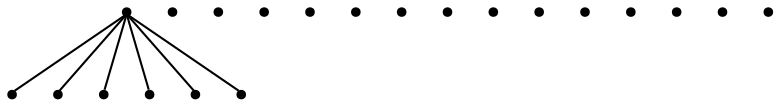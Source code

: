 graph {
  node [shape=point,comment="{\"directed\":false,\"doi\":\"10.1007/978-3-319-50106-2_15\",\"figure\":\"7 (1)\"}"]

  v0 [pos="1313.7009729479382,949.8753033322108"]
  v1 [pos="1118.2572656105224,949.8753033322108"]
  v2 [pos="1040.9533349225228,949.8753033322107"]
  v3 [pos="899.4682788952576,949.8753033322107"]
  v4 [pos="807.5786277209661,949.8753033322107"]
  v5 [pos="725.8989872459207,949.8753033322107"]
  v6 [pos="367.0876370814868,949.8753033322108"]
  v7 [pos="1474.7140956386472,862.8458277130766"]
  v8 [pos="1423.0933996819954,949.8753033322107"]
  v9 [pos="1381.349256762182,779.4335984908184"]
  v10 [pos="1211.6013746628182,949.8753033322108"]
  v11 [pos="970.9380358478924,949.8753033322108"]
  v12 [pos="899.7308354719323,1042.4054911970322"]
  v13 [pos="872.6890341964688,742.0405062157176"]
  v14 [pos="535.9937039131569,949.0877068432379"]
  v15 [pos="455.4777553276398,950.0336365517766"]
  v16 [pos="845.5763954236899,862.8458277130765"]
  v17 [pos="672.0070401859351,862.8458277130766"]
  v18 [pos="634.9470108790024,949.220986533282"]
  v19 [pos="313.1998868570693,862.8458277130766"]
  v20 [pos="264.98803879636677,949.8753033322107"]

  v12 -- v6 [id="-168",pos="899.7308354719323,1042.4054911970322 367.0876370814868,949.8753033322108 367.0876370814868,949.8753033322108 367.0876370814868,949.8753033322108"]
  v12 -- v14 [id="-171",pos="899.7308354719323,1042.4054911970322 535.9937039131569,949.0877068432379 535.9937039131569,949.0877068432379 535.9937039131569,949.0877068432379"]
  v12 -- v15 [id="-188",pos="899.7308354719323,1042.4054911970322 455.4777553276398,950.0336365517766 455.4777553276398,950.0336365517766 455.4777553276398,950.0336365517766"]
  v12 -- v10 [id="-204",pos="899.7308354719323,1042.4054911970322 1211.6013746628182,949.8753033322108 1211.6013746628182,949.8753033322108 1211.6013746628182,949.8753033322108"]
  v12 -- v0 [id="-206",pos="899.7308354719323,1042.4054911970322 1313.7009729479382,949.8753033322108 1313.7009729479382,949.8753033322108 1313.7009729479382,949.8753033322108"]
  v12 -- v8 [id="-207",pos="899.7308354719323,1042.4054911970322 1423.0933996819954,949.8753033322107 1423.0933996819954,949.8753033322107 1423.0933996819954,949.8753033322107"]
}